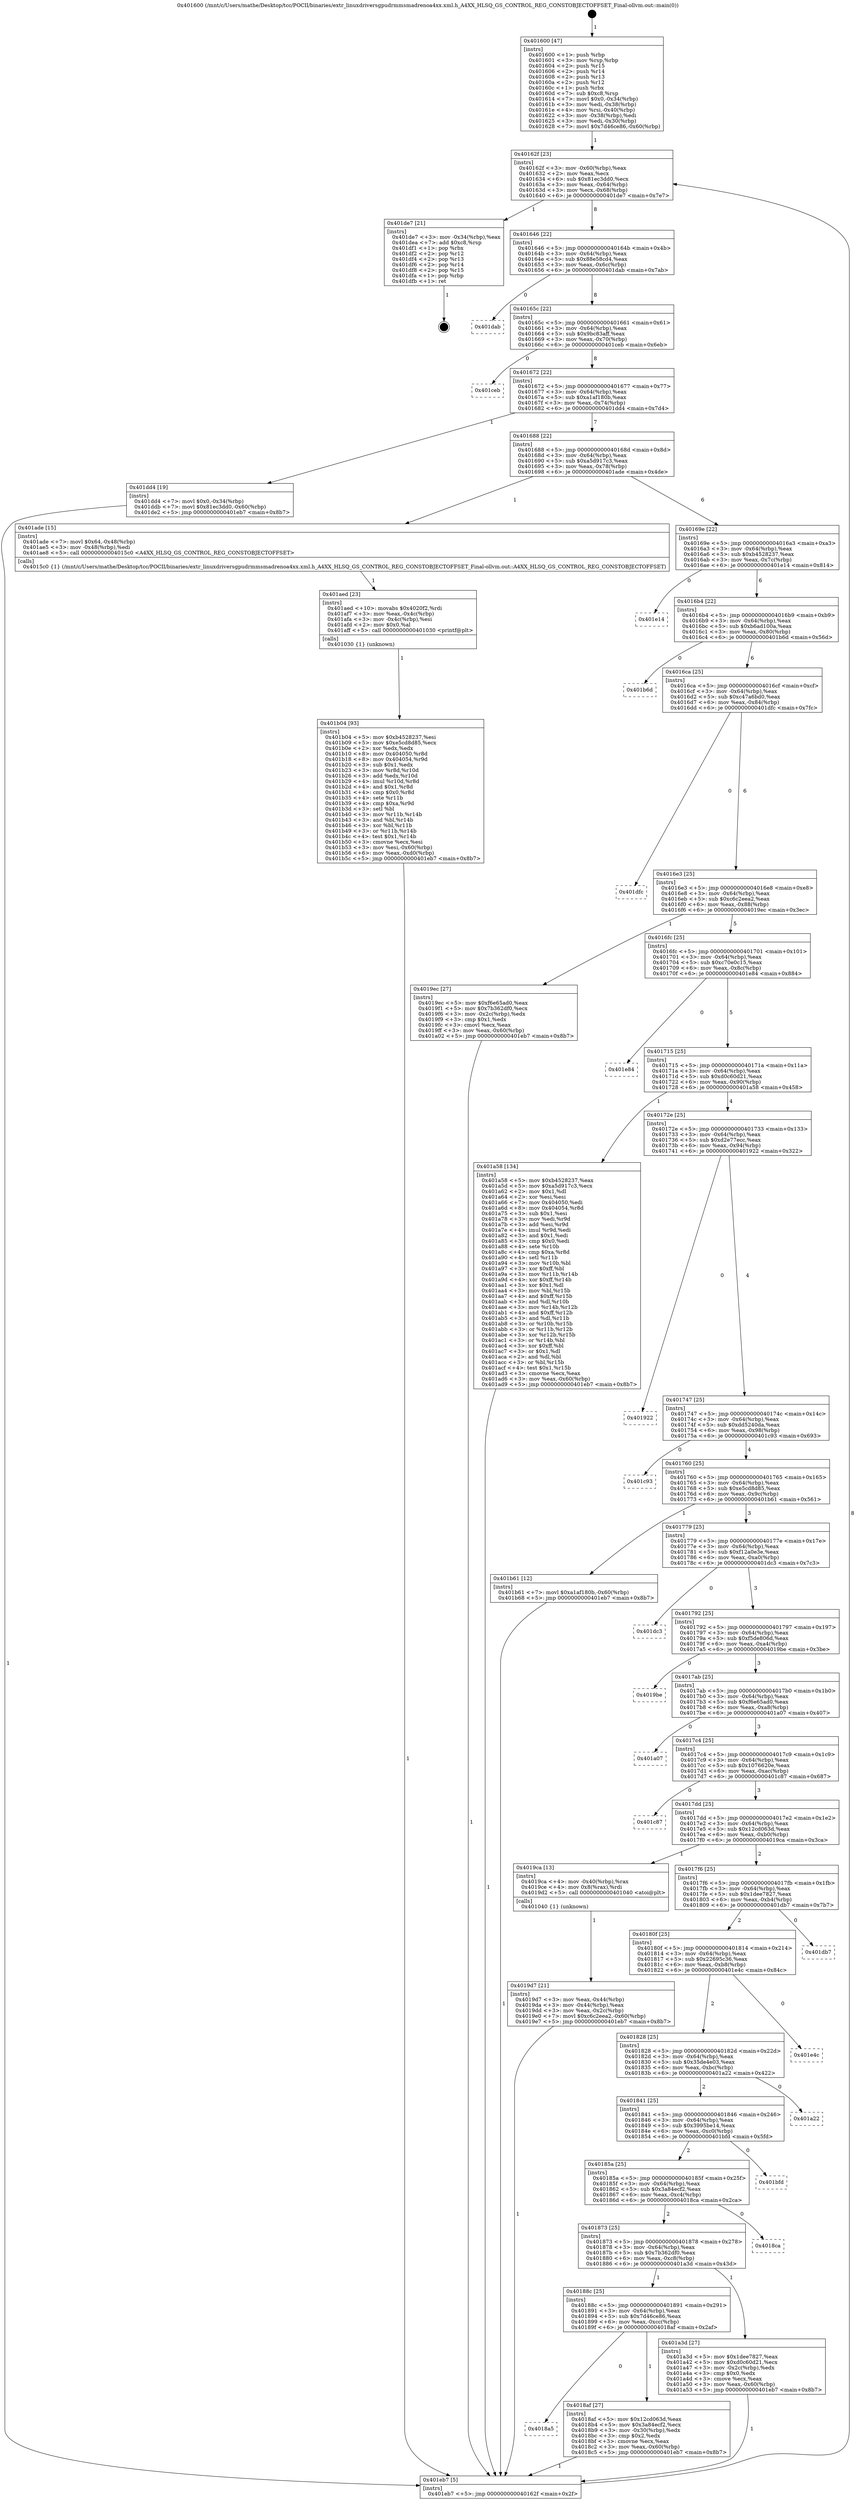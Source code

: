digraph "0x401600" {
  label = "0x401600 (/mnt/c/Users/mathe/Desktop/tcc/POCII/binaries/extr_linuxdriversgpudrmmsmadrenoa4xx.xml.h_A4XX_HLSQ_GS_CONTROL_REG_CONSTOBJECTOFFSET_Final-ollvm.out::main(0))"
  labelloc = "t"
  node[shape=record]

  Entry [label="",width=0.3,height=0.3,shape=circle,fillcolor=black,style=filled]
  "0x40162f" [label="{
     0x40162f [23]\l
     | [instrs]\l
     &nbsp;&nbsp;0x40162f \<+3\>: mov -0x60(%rbp),%eax\l
     &nbsp;&nbsp;0x401632 \<+2\>: mov %eax,%ecx\l
     &nbsp;&nbsp;0x401634 \<+6\>: sub $0x81ec3dd0,%ecx\l
     &nbsp;&nbsp;0x40163a \<+3\>: mov %eax,-0x64(%rbp)\l
     &nbsp;&nbsp;0x40163d \<+3\>: mov %ecx,-0x68(%rbp)\l
     &nbsp;&nbsp;0x401640 \<+6\>: je 0000000000401de7 \<main+0x7e7\>\l
  }"]
  "0x401de7" [label="{
     0x401de7 [21]\l
     | [instrs]\l
     &nbsp;&nbsp;0x401de7 \<+3\>: mov -0x34(%rbp),%eax\l
     &nbsp;&nbsp;0x401dea \<+7\>: add $0xc8,%rsp\l
     &nbsp;&nbsp;0x401df1 \<+1\>: pop %rbx\l
     &nbsp;&nbsp;0x401df2 \<+2\>: pop %r12\l
     &nbsp;&nbsp;0x401df4 \<+2\>: pop %r13\l
     &nbsp;&nbsp;0x401df6 \<+2\>: pop %r14\l
     &nbsp;&nbsp;0x401df8 \<+2\>: pop %r15\l
     &nbsp;&nbsp;0x401dfa \<+1\>: pop %rbp\l
     &nbsp;&nbsp;0x401dfb \<+1\>: ret\l
  }"]
  "0x401646" [label="{
     0x401646 [22]\l
     | [instrs]\l
     &nbsp;&nbsp;0x401646 \<+5\>: jmp 000000000040164b \<main+0x4b\>\l
     &nbsp;&nbsp;0x40164b \<+3\>: mov -0x64(%rbp),%eax\l
     &nbsp;&nbsp;0x40164e \<+5\>: sub $0x88e58cd4,%eax\l
     &nbsp;&nbsp;0x401653 \<+3\>: mov %eax,-0x6c(%rbp)\l
     &nbsp;&nbsp;0x401656 \<+6\>: je 0000000000401dab \<main+0x7ab\>\l
  }"]
  Exit [label="",width=0.3,height=0.3,shape=circle,fillcolor=black,style=filled,peripheries=2]
  "0x401dab" [label="{
     0x401dab\l
  }", style=dashed]
  "0x40165c" [label="{
     0x40165c [22]\l
     | [instrs]\l
     &nbsp;&nbsp;0x40165c \<+5\>: jmp 0000000000401661 \<main+0x61\>\l
     &nbsp;&nbsp;0x401661 \<+3\>: mov -0x64(%rbp),%eax\l
     &nbsp;&nbsp;0x401664 \<+5\>: sub $0x9bc83aff,%eax\l
     &nbsp;&nbsp;0x401669 \<+3\>: mov %eax,-0x70(%rbp)\l
     &nbsp;&nbsp;0x40166c \<+6\>: je 0000000000401ceb \<main+0x6eb\>\l
  }"]
  "0x401b04" [label="{
     0x401b04 [93]\l
     | [instrs]\l
     &nbsp;&nbsp;0x401b04 \<+5\>: mov $0xb4528237,%esi\l
     &nbsp;&nbsp;0x401b09 \<+5\>: mov $0xe5cd8d85,%ecx\l
     &nbsp;&nbsp;0x401b0e \<+2\>: xor %edx,%edx\l
     &nbsp;&nbsp;0x401b10 \<+8\>: mov 0x404050,%r8d\l
     &nbsp;&nbsp;0x401b18 \<+8\>: mov 0x404054,%r9d\l
     &nbsp;&nbsp;0x401b20 \<+3\>: sub $0x1,%edx\l
     &nbsp;&nbsp;0x401b23 \<+3\>: mov %r8d,%r10d\l
     &nbsp;&nbsp;0x401b26 \<+3\>: add %edx,%r10d\l
     &nbsp;&nbsp;0x401b29 \<+4\>: imul %r10d,%r8d\l
     &nbsp;&nbsp;0x401b2d \<+4\>: and $0x1,%r8d\l
     &nbsp;&nbsp;0x401b31 \<+4\>: cmp $0x0,%r8d\l
     &nbsp;&nbsp;0x401b35 \<+4\>: sete %r11b\l
     &nbsp;&nbsp;0x401b39 \<+4\>: cmp $0xa,%r9d\l
     &nbsp;&nbsp;0x401b3d \<+3\>: setl %bl\l
     &nbsp;&nbsp;0x401b40 \<+3\>: mov %r11b,%r14b\l
     &nbsp;&nbsp;0x401b43 \<+3\>: and %bl,%r14b\l
     &nbsp;&nbsp;0x401b46 \<+3\>: xor %bl,%r11b\l
     &nbsp;&nbsp;0x401b49 \<+3\>: or %r11b,%r14b\l
     &nbsp;&nbsp;0x401b4c \<+4\>: test $0x1,%r14b\l
     &nbsp;&nbsp;0x401b50 \<+3\>: cmovne %ecx,%esi\l
     &nbsp;&nbsp;0x401b53 \<+3\>: mov %esi,-0x60(%rbp)\l
     &nbsp;&nbsp;0x401b56 \<+6\>: mov %eax,-0xd0(%rbp)\l
     &nbsp;&nbsp;0x401b5c \<+5\>: jmp 0000000000401eb7 \<main+0x8b7\>\l
  }"]
  "0x401ceb" [label="{
     0x401ceb\l
  }", style=dashed]
  "0x401672" [label="{
     0x401672 [22]\l
     | [instrs]\l
     &nbsp;&nbsp;0x401672 \<+5\>: jmp 0000000000401677 \<main+0x77\>\l
     &nbsp;&nbsp;0x401677 \<+3\>: mov -0x64(%rbp),%eax\l
     &nbsp;&nbsp;0x40167a \<+5\>: sub $0xa1af180b,%eax\l
     &nbsp;&nbsp;0x40167f \<+3\>: mov %eax,-0x74(%rbp)\l
     &nbsp;&nbsp;0x401682 \<+6\>: je 0000000000401dd4 \<main+0x7d4\>\l
  }"]
  "0x401aed" [label="{
     0x401aed [23]\l
     | [instrs]\l
     &nbsp;&nbsp;0x401aed \<+10\>: movabs $0x4020f2,%rdi\l
     &nbsp;&nbsp;0x401af7 \<+3\>: mov %eax,-0x4c(%rbp)\l
     &nbsp;&nbsp;0x401afa \<+3\>: mov -0x4c(%rbp),%esi\l
     &nbsp;&nbsp;0x401afd \<+2\>: mov $0x0,%al\l
     &nbsp;&nbsp;0x401aff \<+5\>: call 0000000000401030 \<printf@plt\>\l
     | [calls]\l
     &nbsp;&nbsp;0x401030 \{1\} (unknown)\l
  }"]
  "0x401dd4" [label="{
     0x401dd4 [19]\l
     | [instrs]\l
     &nbsp;&nbsp;0x401dd4 \<+7\>: movl $0x0,-0x34(%rbp)\l
     &nbsp;&nbsp;0x401ddb \<+7\>: movl $0x81ec3dd0,-0x60(%rbp)\l
     &nbsp;&nbsp;0x401de2 \<+5\>: jmp 0000000000401eb7 \<main+0x8b7\>\l
  }"]
  "0x401688" [label="{
     0x401688 [22]\l
     | [instrs]\l
     &nbsp;&nbsp;0x401688 \<+5\>: jmp 000000000040168d \<main+0x8d\>\l
     &nbsp;&nbsp;0x40168d \<+3\>: mov -0x64(%rbp),%eax\l
     &nbsp;&nbsp;0x401690 \<+5\>: sub $0xa5d917c3,%eax\l
     &nbsp;&nbsp;0x401695 \<+3\>: mov %eax,-0x78(%rbp)\l
     &nbsp;&nbsp;0x401698 \<+6\>: je 0000000000401ade \<main+0x4de\>\l
  }"]
  "0x4019d7" [label="{
     0x4019d7 [21]\l
     | [instrs]\l
     &nbsp;&nbsp;0x4019d7 \<+3\>: mov %eax,-0x44(%rbp)\l
     &nbsp;&nbsp;0x4019da \<+3\>: mov -0x44(%rbp),%eax\l
     &nbsp;&nbsp;0x4019dd \<+3\>: mov %eax,-0x2c(%rbp)\l
     &nbsp;&nbsp;0x4019e0 \<+7\>: movl $0xc6c2eea2,-0x60(%rbp)\l
     &nbsp;&nbsp;0x4019e7 \<+5\>: jmp 0000000000401eb7 \<main+0x8b7\>\l
  }"]
  "0x401ade" [label="{
     0x401ade [15]\l
     | [instrs]\l
     &nbsp;&nbsp;0x401ade \<+7\>: movl $0x64,-0x48(%rbp)\l
     &nbsp;&nbsp;0x401ae5 \<+3\>: mov -0x48(%rbp),%edi\l
     &nbsp;&nbsp;0x401ae8 \<+5\>: call 00000000004015c0 \<A4XX_HLSQ_GS_CONTROL_REG_CONSTOBJECTOFFSET\>\l
     | [calls]\l
     &nbsp;&nbsp;0x4015c0 \{1\} (/mnt/c/Users/mathe/Desktop/tcc/POCII/binaries/extr_linuxdriversgpudrmmsmadrenoa4xx.xml.h_A4XX_HLSQ_GS_CONTROL_REG_CONSTOBJECTOFFSET_Final-ollvm.out::A4XX_HLSQ_GS_CONTROL_REG_CONSTOBJECTOFFSET)\l
  }"]
  "0x40169e" [label="{
     0x40169e [22]\l
     | [instrs]\l
     &nbsp;&nbsp;0x40169e \<+5\>: jmp 00000000004016a3 \<main+0xa3\>\l
     &nbsp;&nbsp;0x4016a3 \<+3\>: mov -0x64(%rbp),%eax\l
     &nbsp;&nbsp;0x4016a6 \<+5\>: sub $0xb4528237,%eax\l
     &nbsp;&nbsp;0x4016ab \<+3\>: mov %eax,-0x7c(%rbp)\l
     &nbsp;&nbsp;0x4016ae \<+6\>: je 0000000000401e14 \<main+0x814\>\l
  }"]
  "0x401600" [label="{
     0x401600 [47]\l
     | [instrs]\l
     &nbsp;&nbsp;0x401600 \<+1\>: push %rbp\l
     &nbsp;&nbsp;0x401601 \<+3\>: mov %rsp,%rbp\l
     &nbsp;&nbsp;0x401604 \<+2\>: push %r15\l
     &nbsp;&nbsp;0x401606 \<+2\>: push %r14\l
     &nbsp;&nbsp;0x401608 \<+2\>: push %r13\l
     &nbsp;&nbsp;0x40160a \<+2\>: push %r12\l
     &nbsp;&nbsp;0x40160c \<+1\>: push %rbx\l
     &nbsp;&nbsp;0x40160d \<+7\>: sub $0xc8,%rsp\l
     &nbsp;&nbsp;0x401614 \<+7\>: movl $0x0,-0x34(%rbp)\l
     &nbsp;&nbsp;0x40161b \<+3\>: mov %edi,-0x38(%rbp)\l
     &nbsp;&nbsp;0x40161e \<+4\>: mov %rsi,-0x40(%rbp)\l
     &nbsp;&nbsp;0x401622 \<+3\>: mov -0x38(%rbp),%edi\l
     &nbsp;&nbsp;0x401625 \<+3\>: mov %edi,-0x30(%rbp)\l
     &nbsp;&nbsp;0x401628 \<+7\>: movl $0x7d46ce86,-0x60(%rbp)\l
  }"]
  "0x401e14" [label="{
     0x401e14\l
  }", style=dashed]
  "0x4016b4" [label="{
     0x4016b4 [22]\l
     | [instrs]\l
     &nbsp;&nbsp;0x4016b4 \<+5\>: jmp 00000000004016b9 \<main+0xb9\>\l
     &nbsp;&nbsp;0x4016b9 \<+3\>: mov -0x64(%rbp),%eax\l
     &nbsp;&nbsp;0x4016bc \<+5\>: sub $0xb6ad100a,%eax\l
     &nbsp;&nbsp;0x4016c1 \<+3\>: mov %eax,-0x80(%rbp)\l
     &nbsp;&nbsp;0x4016c4 \<+6\>: je 0000000000401b6d \<main+0x56d\>\l
  }"]
  "0x401eb7" [label="{
     0x401eb7 [5]\l
     | [instrs]\l
     &nbsp;&nbsp;0x401eb7 \<+5\>: jmp 000000000040162f \<main+0x2f\>\l
  }"]
  "0x401b6d" [label="{
     0x401b6d\l
  }", style=dashed]
  "0x4016ca" [label="{
     0x4016ca [25]\l
     | [instrs]\l
     &nbsp;&nbsp;0x4016ca \<+5\>: jmp 00000000004016cf \<main+0xcf\>\l
     &nbsp;&nbsp;0x4016cf \<+3\>: mov -0x64(%rbp),%eax\l
     &nbsp;&nbsp;0x4016d2 \<+5\>: sub $0xc47a6bd0,%eax\l
     &nbsp;&nbsp;0x4016d7 \<+6\>: mov %eax,-0x84(%rbp)\l
     &nbsp;&nbsp;0x4016dd \<+6\>: je 0000000000401dfc \<main+0x7fc\>\l
  }"]
  "0x4018a5" [label="{
     0x4018a5\l
  }", style=dashed]
  "0x401dfc" [label="{
     0x401dfc\l
  }", style=dashed]
  "0x4016e3" [label="{
     0x4016e3 [25]\l
     | [instrs]\l
     &nbsp;&nbsp;0x4016e3 \<+5\>: jmp 00000000004016e8 \<main+0xe8\>\l
     &nbsp;&nbsp;0x4016e8 \<+3\>: mov -0x64(%rbp),%eax\l
     &nbsp;&nbsp;0x4016eb \<+5\>: sub $0xc6c2eea2,%eax\l
     &nbsp;&nbsp;0x4016f0 \<+6\>: mov %eax,-0x88(%rbp)\l
     &nbsp;&nbsp;0x4016f6 \<+6\>: je 00000000004019ec \<main+0x3ec\>\l
  }"]
  "0x4018af" [label="{
     0x4018af [27]\l
     | [instrs]\l
     &nbsp;&nbsp;0x4018af \<+5\>: mov $0x12cd063d,%eax\l
     &nbsp;&nbsp;0x4018b4 \<+5\>: mov $0x3a84ecf2,%ecx\l
     &nbsp;&nbsp;0x4018b9 \<+3\>: mov -0x30(%rbp),%edx\l
     &nbsp;&nbsp;0x4018bc \<+3\>: cmp $0x2,%edx\l
     &nbsp;&nbsp;0x4018bf \<+3\>: cmovne %ecx,%eax\l
     &nbsp;&nbsp;0x4018c2 \<+3\>: mov %eax,-0x60(%rbp)\l
     &nbsp;&nbsp;0x4018c5 \<+5\>: jmp 0000000000401eb7 \<main+0x8b7\>\l
  }"]
  "0x4019ec" [label="{
     0x4019ec [27]\l
     | [instrs]\l
     &nbsp;&nbsp;0x4019ec \<+5\>: mov $0xf6e65ad0,%eax\l
     &nbsp;&nbsp;0x4019f1 \<+5\>: mov $0x7b362df0,%ecx\l
     &nbsp;&nbsp;0x4019f6 \<+3\>: mov -0x2c(%rbp),%edx\l
     &nbsp;&nbsp;0x4019f9 \<+3\>: cmp $0x1,%edx\l
     &nbsp;&nbsp;0x4019fc \<+3\>: cmovl %ecx,%eax\l
     &nbsp;&nbsp;0x4019ff \<+3\>: mov %eax,-0x60(%rbp)\l
     &nbsp;&nbsp;0x401a02 \<+5\>: jmp 0000000000401eb7 \<main+0x8b7\>\l
  }"]
  "0x4016fc" [label="{
     0x4016fc [25]\l
     | [instrs]\l
     &nbsp;&nbsp;0x4016fc \<+5\>: jmp 0000000000401701 \<main+0x101\>\l
     &nbsp;&nbsp;0x401701 \<+3\>: mov -0x64(%rbp),%eax\l
     &nbsp;&nbsp;0x401704 \<+5\>: sub $0xc70e0c15,%eax\l
     &nbsp;&nbsp;0x401709 \<+6\>: mov %eax,-0x8c(%rbp)\l
     &nbsp;&nbsp;0x40170f \<+6\>: je 0000000000401e84 \<main+0x884\>\l
  }"]
  "0x40188c" [label="{
     0x40188c [25]\l
     | [instrs]\l
     &nbsp;&nbsp;0x40188c \<+5\>: jmp 0000000000401891 \<main+0x291\>\l
     &nbsp;&nbsp;0x401891 \<+3\>: mov -0x64(%rbp),%eax\l
     &nbsp;&nbsp;0x401894 \<+5\>: sub $0x7d46ce86,%eax\l
     &nbsp;&nbsp;0x401899 \<+6\>: mov %eax,-0xcc(%rbp)\l
     &nbsp;&nbsp;0x40189f \<+6\>: je 00000000004018af \<main+0x2af\>\l
  }"]
  "0x401e84" [label="{
     0x401e84\l
  }", style=dashed]
  "0x401715" [label="{
     0x401715 [25]\l
     | [instrs]\l
     &nbsp;&nbsp;0x401715 \<+5\>: jmp 000000000040171a \<main+0x11a\>\l
     &nbsp;&nbsp;0x40171a \<+3\>: mov -0x64(%rbp),%eax\l
     &nbsp;&nbsp;0x40171d \<+5\>: sub $0xd0c60d21,%eax\l
     &nbsp;&nbsp;0x401722 \<+6\>: mov %eax,-0x90(%rbp)\l
     &nbsp;&nbsp;0x401728 \<+6\>: je 0000000000401a58 \<main+0x458\>\l
  }"]
  "0x401a3d" [label="{
     0x401a3d [27]\l
     | [instrs]\l
     &nbsp;&nbsp;0x401a3d \<+5\>: mov $0x1dee7827,%eax\l
     &nbsp;&nbsp;0x401a42 \<+5\>: mov $0xd0c60d21,%ecx\l
     &nbsp;&nbsp;0x401a47 \<+3\>: mov -0x2c(%rbp),%edx\l
     &nbsp;&nbsp;0x401a4a \<+3\>: cmp $0x0,%edx\l
     &nbsp;&nbsp;0x401a4d \<+3\>: cmove %ecx,%eax\l
     &nbsp;&nbsp;0x401a50 \<+3\>: mov %eax,-0x60(%rbp)\l
     &nbsp;&nbsp;0x401a53 \<+5\>: jmp 0000000000401eb7 \<main+0x8b7\>\l
  }"]
  "0x401a58" [label="{
     0x401a58 [134]\l
     | [instrs]\l
     &nbsp;&nbsp;0x401a58 \<+5\>: mov $0xb4528237,%eax\l
     &nbsp;&nbsp;0x401a5d \<+5\>: mov $0xa5d917c3,%ecx\l
     &nbsp;&nbsp;0x401a62 \<+2\>: mov $0x1,%dl\l
     &nbsp;&nbsp;0x401a64 \<+2\>: xor %esi,%esi\l
     &nbsp;&nbsp;0x401a66 \<+7\>: mov 0x404050,%edi\l
     &nbsp;&nbsp;0x401a6d \<+8\>: mov 0x404054,%r8d\l
     &nbsp;&nbsp;0x401a75 \<+3\>: sub $0x1,%esi\l
     &nbsp;&nbsp;0x401a78 \<+3\>: mov %edi,%r9d\l
     &nbsp;&nbsp;0x401a7b \<+3\>: add %esi,%r9d\l
     &nbsp;&nbsp;0x401a7e \<+4\>: imul %r9d,%edi\l
     &nbsp;&nbsp;0x401a82 \<+3\>: and $0x1,%edi\l
     &nbsp;&nbsp;0x401a85 \<+3\>: cmp $0x0,%edi\l
     &nbsp;&nbsp;0x401a88 \<+4\>: sete %r10b\l
     &nbsp;&nbsp;0x401a8c \<+4\>: cmp $0xa,%r8d\l
     &nbsp;&nbsp;0x401a90 \<+4\>: setl %r11b\l
     &nbsp;&nbsp;0x401a94 \<+3\>: mov %r10b,%bl\l
     &nbsp;&nbsp;0x401a97 \<+3\>: xor $0xff,%bl\l
     &nbsp;&nbsp;0x401a9a \<+3\>: mov %r11b,%r14b\l
     &nbsp;&nbsp;0x401a9d \<+4\>: xor $0xff,%r14b\l
     &nbsp;&nbsp;0x401aa1 \<+3\>: xor $0x1,%dl\l
     &nbsp;&nbsp;0x401aa4 \<+3\>: mov %bl,%r15b\l
     &nbsp;&nbsp;0x401aa7 \<+4\>: and $0xff,%r15b\l
     &nbsp;&nbsp;0x401aab \<+3\>: and %dl,%r10b\l
     &nbsp;&nbsp;0x401aae \<+3\>: mov %r14b,%r12b\l
     &nbsp;&nbsp;0x401ab1 \<+4\>: and $0xff,%r12b\l
     &nbsp;&nbsp;0x401ab5 \<+3\>: and %dl,%r11b\l
     &nbsp;&nbsp;0x401ab8 \<+3\>: or %r10b,%r15b\l
     &nbsp;&nbsp;0x401abb \<+3\>: or %r11b,%r12b\l
     &nbsp;&nbsp;0x401abe \<+3\>: xor %r12b,%r15b\l
     &nbsp;&nbsp;0x401ac1 \<+3\>: or %r14b,%bl\l
     &nbsp;&nbsp;0x401ac4 \<+3\>: xor $0xff,%bl\l
     &nbsp;&nbsp;0x401ac7 \<+3\>: or $0x1,%dl\l
     &nbsp;&nbsp;0x401aca \<+2\>: and %dl,%bl\l
     &nbsp;&nbsp;0x401acc \<+3\>: or %bl,%r15b\l
     &nbsp;&nbsp;0x401acf \<+4\>: test $0x1,%r15b\l
     &nbsp;&nbsp;0x401ad3 \<+3\>: cmovne %ecx,%eax\l
     &nbsp;&nbsp;0x401ad6 \<+3\>: mov %eax,-0x60(%rbp)\l
     &nbsp;&nbsp;0x401ad9 \<+5\>: jmp 0000000000401eb7 \<main+0x8b7\>\l
  }"]
  "0x40172e" [label="{
     0x40172e [25]\l
     | [instrs]\l
     &nbsp;&nbsp;0x40172e \<+5\>: jmp 0000000000401733 \<main+0x133\>\l
     &nbsp;&nbsp;0x401733 \<+3\>: mov -0x64(%rbp),%eax\l
     &nbsp;&nbsp;0x401736 \<+5\>: sub $0xd2e77ecc,%eax\l
     &nbsp;&nbsp;0x40173b \<+6\>: mov %eax,-0x94(%rbp)\l
     &nbsp;&nbsp;0x401741 \<+6\>: je 0000000000401922 \<main+0x322\>\l
  }"]
  "0x401873" [label="{
     0x401873 [25]\l
     | [instrs]\l
     &nbsp;&nbsp;0x401873 \<+5\>: jmp 0000000000401878 \<main+0x278\>\l
     &nbsp;&nbsp;0x401878 \<+3\>: mov -0x64(%rbp),%eax\l
     &nbsp;&nbsp;0x40187b \<+5\>: sub $0x7b362df0,%eax\l
     &nbsp;&nbsp;0x401880 \<+6\>: mov %eax,-0xc8(%rbp)\l
     &nbsp;&nbsp;0x401886 \<+6\>: je 0000000000401a3d \<main+0x43d\>\l
  }"]
  "0x401922" [label="{
     0x401922\l
  }", style=dashed]
  "0x401747" [label="{
     0x401747 [25]\l
     | [instrs]\l
     &nbsp;&nbsp;0x401747 \<+5\>: jmp 000000000040174c \<main+0x14c\>\l
     &nbsp;&nbsp;0x40174c \<+3\>: mov -0x64(%rbp),%eax\l
     &nbsp;&nbsp;0x40174f \<+5\>: sub $0xdd5240da,%eax\l
     &nbsp;&nbsp;0x401754 \<+6\>: mov %eax,-0x98(%rbp)\l
     &nbsp;&nbsp;0x40175a \<+6\>: je 0000000000401c93 \<main+0x693\>\l
  }"]
  "0x4018ca" [label="{
     0x4018ca\l
  }", style=dashed]
  "0x401c93" [label="{
     0x401c93\l
  }", style=dashed]
  "0x401760" [label="{
     0x401760 [25]\l
     | [instrs]\l
     &nbsp;&nbsp;0x401760 \<+5\>: jmp 0000000000401765 \<main+0x165\>\l
     &nbsp;&nbsp;0x401765 \<+3\>: mov -0x64(%rbp),%eax\l
     &nbsp;&nbsp;0x401768 \<+5\>: sub $0xe5cd8d85,%eax\l
     &nbsp;&nbsp;0x40176d \<+6\>: mov %eax,-0x9c(%rbp)\l
     &nbsp;&nbsp;0x401773 \<+6\>: je 0000000000401b61 \<main+0x561\>\l
  }"]
  "0x40185a" [label="{
     0x40185a [25]\l
     | [instrs]\l
     &nbsp;&nbsp;0x40185a \<+5\>: jmp 000000000040185f \<main+0x25f\>\l
     &nbsp;&nbsp;0x40185f \<+3\>: mov -0x64(%rbp),%eax\l
     &nbsp;&nbsp;0x401862 \<+5\>: sub $0x3a84ecf2,%eax\l
     &nbsp;&nbsp;0x401867 \<+6\>: mov %eax,-0xc4(%rbp)\l
     &nbsp;&nbsp;0x40186d \<+6\>: je 00000000004018ca \<main+0x2ca\>\l
  }"]
  "0x401b61" [label="{
     0x401b61 [12]\l
     | [instrs]\l
     &nbsp;&nbsp;0x401b61 \<+7\>: movl $0xa1af180b,-0x60(%rbp)\l
     &nbsp;&nbsp;0x401b68 \<+5\>: jmp 0000000000401eb7 \<main+0x8b7\>\l
  }"]
  "0x401779" [label="{
     0x401779 [25]\l
     | [instrs]\l
     &nbsp;&nbsp;0x401779 \<+5\>: jmp 000000000040177e \<main+0x17e\>\l
     &nbsp;&nbsp;0x40177e \<+3\>: mov -0x64(%rbp),%eax\l
     &nbsp;&nbsp;0x401781 \<+5\>: sub $0xf12a0e3e,%eax\l
     &nbsp;&nbsp;0x401786 \<+6\>: mov %eax,-0xa0(%rbp)\l
     &nbsp;&nbsp;0x40178c \<+6\>: je 0000000000401dc3 \<main+0x7c3\>\l
  }"]
  "0x401bfd" [label="{
     0x401bfd\l
  }", style=dashed]
  "0x401dc3" [label="{
     0x401dc3\l
  }", style=dashed]
  "0x401792" [label="{
     0x401792 [25]\l
     | [instrs]\l
     &nbsp;&nbsp;0x401792 \<+5\>: jmp 0000000000401797 \<main+0x197\>\l
     &nbsp;&nbsp;0x401797 \<+3\>: mov -0x64(%rbp),%eax\l
     &nbsp;&nbsp;0x40179a \<+5\>: sub $0xf5de806d,%eax\l
     &nbsp;&nbsp;0x40179f \<+6\>: mov %eax,-0xa4(%rbp)\l
     &nbsp;&nbsp;0x4017a5 \<+6\>: je 00000000004019be \<main+0x3be\>\l
  }"]
  "0x401841" [label="{
     0x401841 [25]\l
     | [instrs]\l
     &nbsp;&nbsp;0x401841 \<+5\>: jmp 0000000000401846 \<main+0x246\>\l
     &nbsp;&nbsp;0x401846 \<+3\>: mov -0x64(%rbp),%eax\l
     &nbsp;&nbsp;0x401849 \<+5\>: sub $0x3995be14,%eax\l
     &nbsp;&nbsp;0x40184e \<+6\>: mov %eax,-0xc0(%rbp)\l
     &nbsp;&nbsp;0x401854 \<+6\>: je 0000000000401bfd \<main+0x5fd\>\l
  }"]
  "0x4019be" [label="{
     0x4019be\l
  }", style=dashed]
  "0x4017ab" [label="{
     0x4017ab [25]\l
     | [instrs]\l
     &nbsp;&nbsp;0x4017ab \<+5\>: jmp 00000000004017b0 \<main+0x1b0\>\l
     &nbsp;&nbsp;0x4017b0 \<+3\>: mov -0x64(%rbp),%eax\l
     &nbsp;&nbsp;0x4017b3 \<+5\>: sub $0xf6e65ad0,%eax\l
     &nbsp;&nbsp;0x4017b8 \<+6\>: mov %eax,-0xa8(%rbp)\l
     &nbsp;&nbsp;0x4017be \<+6\>: je 0000000000401a07 \<main+0x407\>\l
  }"]
  "0x401a22" [label="{
     0x401a22\l
  }", style=dashed]
  "0x401a07" [label="{
     0x401a07\l
  }", style=dashed]
  "0x4017c4" [label="{
     0x4017c4 [25]\l
     | [instrs]\l
     &nbsp;&nbsp;0x4017c4 \<+5\>: jmp 00000000004017c9 \<main+0x1c9\>\l
     &nbsp;&nbsp;0x4017c9 \<+3\>: mov -0x64(%rbp),%eax\l
     &nbsp;&nbsp;0x4017cc \<+5\>: sub $0x1076620e,%eax\l
     &nbsp;&nbsp;0x4017d1 \<+6\>: mov %eax,-0xac(%rbp)\l
     &nbsp;&nbsp;0x4017d7 \<+6\>: je 0000000000401c87 \<main+0x687\>\l
  }"]
  "0x401828" [label="{
     0x401828 [25]\l
     | [instrs]\l
     &nbsp;&nbsp;0x401828 \<+5\>: jmp 000000000040182d \<main+0x22d\>\l
     &nbsp;&nbsp;0x40182d \<+3\>: mov -0x64(%rbp),%eax\l
     &nbsp;&nbsp;0x401830 \<+5\>: sub $0x35de4e03,%eax\l
     &nbsp;&nbsp;0x401835 \<+6\>: mov %eax,-0xbc(%rbp)\l
     &nbsp;&nbsp;0x40183b \<+6\>: je 0000000000401a22 \<main+0x422\>\l
  }"]
  "0x401c87" [label="{
     0x401c87\l
  }", style=dashed]
  "0x4017dd" [label="{
     0x4017dd [25]\l
     | [instrs]\l
     &nbsp;&nbsp;0x4017dd \<+5\>: jmp 00000000004017e2 \<main+0x1e2\>\l
     &nbsp;&nbsp;0x4017e2 \<+3\>: mov -0x64(%rbp),%eax\l
     &nbsp;&nbsp;0x4017e5 \<+5\>: sub $0x12cd063d,%eax\l
     &nbsp;&nbsp;0x4017ea \<+6\>: mov %eax,-0xb0(%rbp)\l
     &nbsp;&nbsp;0x4017f0 \<+6\>: je 00000000004019ca \<main+0x3ca\>\l
  }"]
  "0x401e4c" [label="{
     0x401e4c\l
  }", style=dashed]
  "0x4019ca" [label="{
     0x4019ca [13]\l
     | [instrs]\l
     &nbsp;&nbsp;0x4019ca \<+4\>: mov -0x40(%rbp),%rax\l
     &nbsp;&nbsp;0x4019ce \<+4\>: mov 0x8(%rax),%rdi\l
     &nbsp;&nbsp;0x4019d2 \<+5\>: call 0000000000401040 \<atoi@plt\>\l
     | [calls]\l
     &nbsp;&nbsp;0x401040 \{1\} (unknown)\l
  }"]
  "0x4017f6" [label="{
     0x4017f6 [25]\l
     | [instrs]\l
     &nbsp;&nbsp;0x4017f6 \<+5\>: jmp 00000000004017fb \<main+0x1fb\>\l
     &nbsp;&nbsp;0x4017fb \<+3\>: mov -0x64(%rbp),%eax\l
     &nbsp;&nbsp;0x4017fe \<+5\>: sub $0x1dee7827,%eax\l
     &nbsp;&nbsp;0x401803 \<+6\>: mov %eax,-0xb4(%rbp)\l
     &nbsp;&nbsp;0x401809 \<+6\>: je 0000000000401db7 \<main+0x7b7\>\l
  }"]
  "0x40180f" [label="{
     0x40180f [25]\l
     | [instrs]\l
     &nbsp;&nbsp;0x40180f \<+5\>: jmp 0000000000401814 \<main+0x214\>\l
     &nbsp;&nbsp;0x401814 \<+3\>: mov -0x64(%rbp),%eax\l
     &nbsp;&nbsp;0x401817 \<+5\>: sub $0x22695c36,%eax\l
     &nbsp;&nbsp;0x40181c \<+6\>: mov %eax,-0xb8(%rbp)\l
     &nbsp;&nbsp;0x401822 \<+6\>: je 0000000000401e4c \<main+0x84c\>\l
  }"]
  "0x401db7" [label="{
     0x401db7\l
  }", style=dashed]
  Entry -> "0x401600" [label=" 1"]
  "0x40162f" -> "0x401de7" [label=" 1"]
  "0x40162f" -> "0x401646" [label=" 8"]
  "0x401de7" -> Exit [label=" 1"]
  "0x401646" -> "0x401dab" [label=" 0"]
  "0x401646" -> "0x40165c" [label=" 8"]
  "0x401dd4" -> "0x401eb7" [label=" 1"]
  "0x40165c" -> "0x401ceb" [label=" 0"]
  "0x40165c" -> "0x401672" [label=" 8"]
  "0x401b61" -> "0x401eb7" [label=" 1"]
  "0x401672" -> "0x401dd4" [label=" 1"]
  "0x401672" -> "0x401688" [label=" 7"]
  "0x401b04" -> "0x401eb7" [label=" 1"]
  "0x401688" -> "0x401ade" [label=" 1"]
  "0x401688" -> "0x40169e" [label=" 6"]
  "0x401aed" -> "0x401b04" [label=" 1"]
  "0x40169e" -> "0x401e14" [label=" 0"]
  "0x40169e" -> "0x4016b4" [label=" 6"]
  "0x401ade" -> "0x401aed" [label=" 1"]
  "0x4016b4" -> "0x401b6d" [label=" 0"]
  "0x4016b4" -> "0x4016ca" [label=" 6"]
  "0x401a58" -> "0x401eb7" [label=" 1"]
  "0x4016ca" -> "0x401dfc" [label=" 0"]
  "0x4016ca" -> "0x4016e3" [label=" 6"]
  "0x401a3d" -> "0x401eb7" [label=" 1"]
  "0x4016e3" -> "0x4019ec" [label=" 1"]
  "0x4016e3" -> "0x4016fc" [label=" 5"]
  "0x4019ec" -> "0x401eb7" [label=" 1"]
  "0x4016fc" -> "0x401e84" [label=" 0"]
  "0x4016fc" -> "0x401715" [label=" 5"]
  "0x4019ca" -> "0x4019d7" [label=" 1"]
  "0x401715" -> "0x401a58" [label=" 1"]
  "0x401715" -> "0x40172e" [label=" 4"]
  "0x401eb7" -> "0x40162f" [label=" 8"]
  "0x40172e" -> "0x401922" [label=" 0"]
  "0x40172e" -> "0x401747" [label=" 4"]
  "0x4018af" -> "0x401eb7" [label=" 1"]
  "0x401747" -> "0x401c93" [label=" 0"]
  "0x401747" -> "0x401760" [label=" 4"]
  "0x40188c" -> "0x4018a5" [label=" 0"]
  "0x401760" -> "0x401b61" [label=" 1"]
  "0x401760" -> "0x401779" [label=" 3"]
  "0x4019d7" -> "0x401eb7" [label=" 1"]
  "0x401779" -> "0x401dc3" [label=" 0"]
  "0x401779" -> "0x401792" [label=" 3"]
  "0x401873" -> "0x40188c" [label=" 1"]
  "0x401792" -> "0x4019be" [label=" 0"]
  "0x401792" -> "0x4017ab" [label=" 3"]
  "0x401600" -> "0x40162f" [label=" 1"]
  "0x4017ab" -> "0x401a07" [label=" 0"]
  "0x4017ab" -> "0x4017c4" [label=" 3"]
  "0x40185a" -> "0x401873" [label=" 2"]
  "0x4017c4" -> "0x401c87" [label=" 0"]
  "0x4017c4" -> "0x4017dd" [label=" 3"]
  "0x40188c" -> "0x4018af" [label=" 1"]
  "0x4017dd" -> "0x4019ca" [label=" 1"]
  "0x4017dd" -> "0x4017f6" [label=" 2"]
  "0x401841" -> "0x40185a" [label=" 2"]
  "0x4017f6" -> "0x401db7" [label=" 0"]
  "0x4017f6" -> "0x40180f" [label=" 2"]
  "0x401841" -> "0x401bfd" [label=" 0"]
  "0x40180f" -> "0x401e4c" [label=" 0"]
  "0x40180f" -> "0x401828" [label=" 2"]
  "0x40185a" -> "0x4018ca" [label=" 0"]
  "0x401828" -> "0x401a22" [label=" 0"]
  "0x401828" -> "0x401841" [label=" 2"]
  "0x401873" -> "0x401a3d" [label=" 1"]
}
